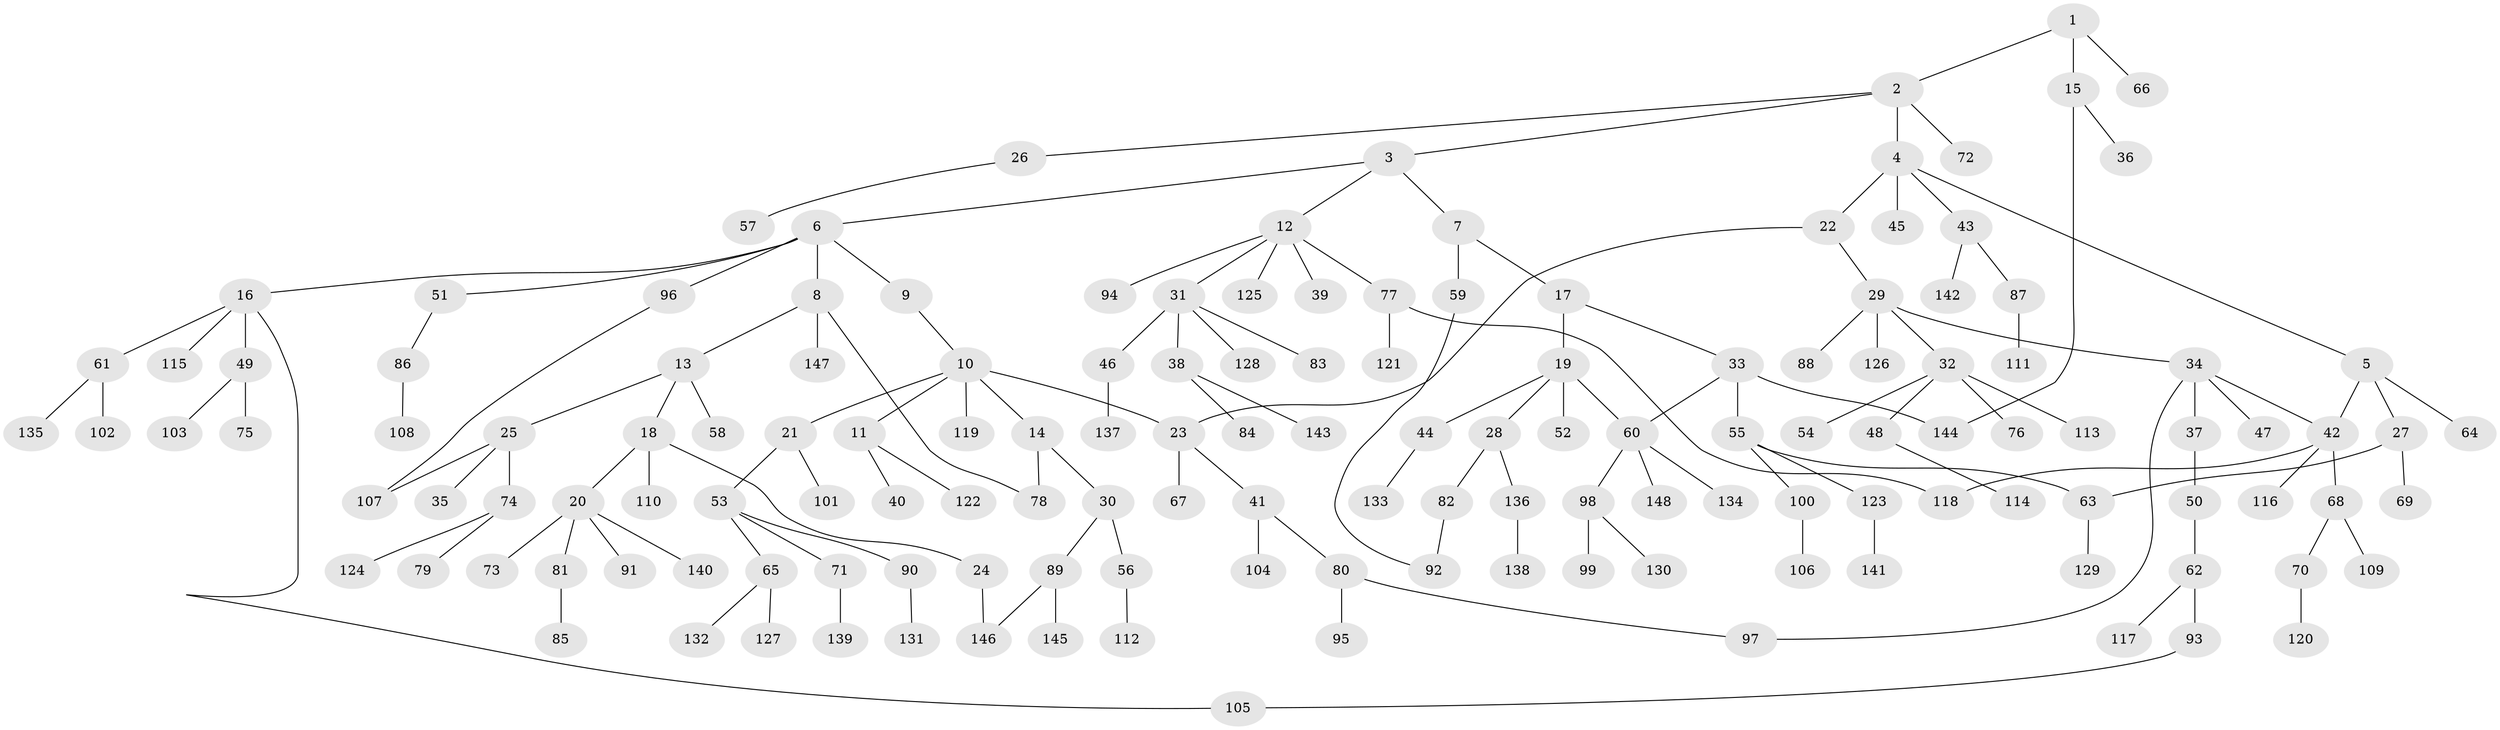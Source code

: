 // Generated by graph-tools (version 1.1) at 2025/49/03/09/25 03:49:20]
// undirected, 148 vertices, 159 edges
graph export_dot {
graph [start="1"]
  node [color=gray90,style=filled];
  1;
  2;
  3;
  4;
  5;
  6;
  7;
  8;
  9;
  10;
  11;
  12;
  13;
  14;
  15;
  16;
  17;
  18;
  19;
  20;
  21;
  22;
  23;
  24;
  25;
  26;
  27;
  28;
  29;
  30;
  31;
  32;
  33;
  34;
  35;
  36;
  37;
  38;
  39;
  40;
  41;
  42;
  43;
  44;
  45;
  46;
  47;
  48;
  49;
  50;
  51;
  52;
  53;
  54;
  55;
  56;
  57;
  58;
  59;
  60;
  61;
  62;
  63;
  64;
  65;
  66;
  67;
  68;
  69;
  70;
  71;
  72;
  73;
  74;
  75;
  76;
  77;
  78;
  79;
  80;
  81;
  82;
  83;
  84;
  85;
  86;
  87;
  88;
  89;
  90;
  91;
  92;
  93;
  94;
  95;
  96;
  97;
  98;
  99;
  100;
  101;
  102;
  103;
  104;
  105;
  106;
  107;
  108;
  109;
  110;
  111;
  112;
  113;
  114;
  115;
  116;
  117;
  118;
  119;
  120;
  121;
  122;
  123;
  124;
  125;
  126;
  127;
  128;
  129;
  130;
  131;
  132;
  133;
  134;
  135;
  136;
  137;
  138;
  139;
  140;
  141;
  142;
  143;
  144;
  145;
  146;
  147;
  148;
  1 -- 2;
  1 -- 15;
  1 -- 66;
  2 -- 3;
  2 -- 4;
  2 -- 26;
  2 -- 72;
  3 -- 6;
  3 -- 7;
  3 -- 12;
  4 -- 5;
  4 -- 22;
  4 -- 43;
  4 -- 45;
  5 -- 27;
  5 -- 42;
  5 -- 64;
  6 -- 8;
  6 -- 9;
  6 -- 16;
  6 -- 51;
  6 -- 96;
  7 -- 17;
  7 -- 59;
  8 -- 13;
  8 -- 78;
  8 -- 147;
  9 -- 10;
  10 -- 11;
  10 -- 14;
  10 -- 21;
  10 -- 23;
  10 -- 119;
  11 -- 40;
  11 -- 122;
  12 -- 31;
  12 -- 39;
  12 -- 77;
  12 -- 94;
  12 -- 125;
  13 -- 18;
  13 -- 25;
  13 -- 58;
  14 -- 30;
  14 -- 78;
  15 -- 36;
  15 -- 144;
  16 -- 49;
  16 -- 61;
  16 -- 105;
  16 -- 115;
  17 -- 19;
  17 -- 33;
  18 -- 20;
  18 -- 24;
  18 -- 110;
  19 -- 28;
  19 -- 44;
  19 -- 52;
  19 -- 60;
  20 -- 73;
  20 -- 81;
  20 -- 91;
  20 -- 140;
  21 -- 53;
  21 -- 101;
  22 -- 29;
  22 -- 23;
  23 -- 41;
  23 -- 67;
  24 -- 146;
  25 -- 35;
  25 -- 74;
  25 -- 107;
  26 -- 57;
  27 -- 63;
  27 -- 69;
  28 -- 82;
  28 -- 136;
  29 -- 32;
  29 -- 34;
  29 -- 88;
  29 -- 126;
  30 -- 56;
  30 -- 89;
  31 -- 38;
  31 -- 46;
  31 -- 83;
  31 -- 128;
  32 -- 48;
  32 -- 54;
  32 -- 76;
  32 -- 113;
  33 -- 55;
  33 -- 144;
  33 -- 60;
  34 -- 37;
  34 -- 47;
  34 -- 42;
  34 -- 97;
  37 -- 50;
  38 -- 84;
  38 -- 143;
  41 -- 80;
  41 -- 104;
  42 -- 68;
  42 -- 116;
  42 -- 118;
  43 -- 87;
  43 -- 142;
  44 -- 133;
  46 -- 137;
  48 -- 114;
  49 -- 75;
  49 -- 103;
  50 -- 62;
  51 -- 86;
  53 -- 65;
  53 -- 71;
  53 -- 90;
  55 -- 100;
  55 -- 123;
  55 -- 63;
  56 -- 112;
  59 -- 92;
  60 -- 98;
  60 -- 134;
  60 -- 148;
  61 -- 102;
  61 -- 135;
  62 -- 93;
  62 -- 117;
  63 -- 129;
  65 -- 127;
  65 -- 132;
  68 -- 70;
  68 -- 109;
  70 -- 120;
  71 -- 139;
  74 -- 79;
  74 -- 124;
  77 -- 121;
  77 -- 118;
  80 -- 95;
  80 -- 97;
  81 -- 85;
  82 -- 92;
  86 -- 108;
  87 -- 111;
  89 -- 145;
  89 -- 146;
  90 -- 131;
  93 -- 105;
  96 -- 107;
  98 -- 99;
  98 -- 130;
  100 -- 106;
  123 -- 141;
  136 -- 138;
}
